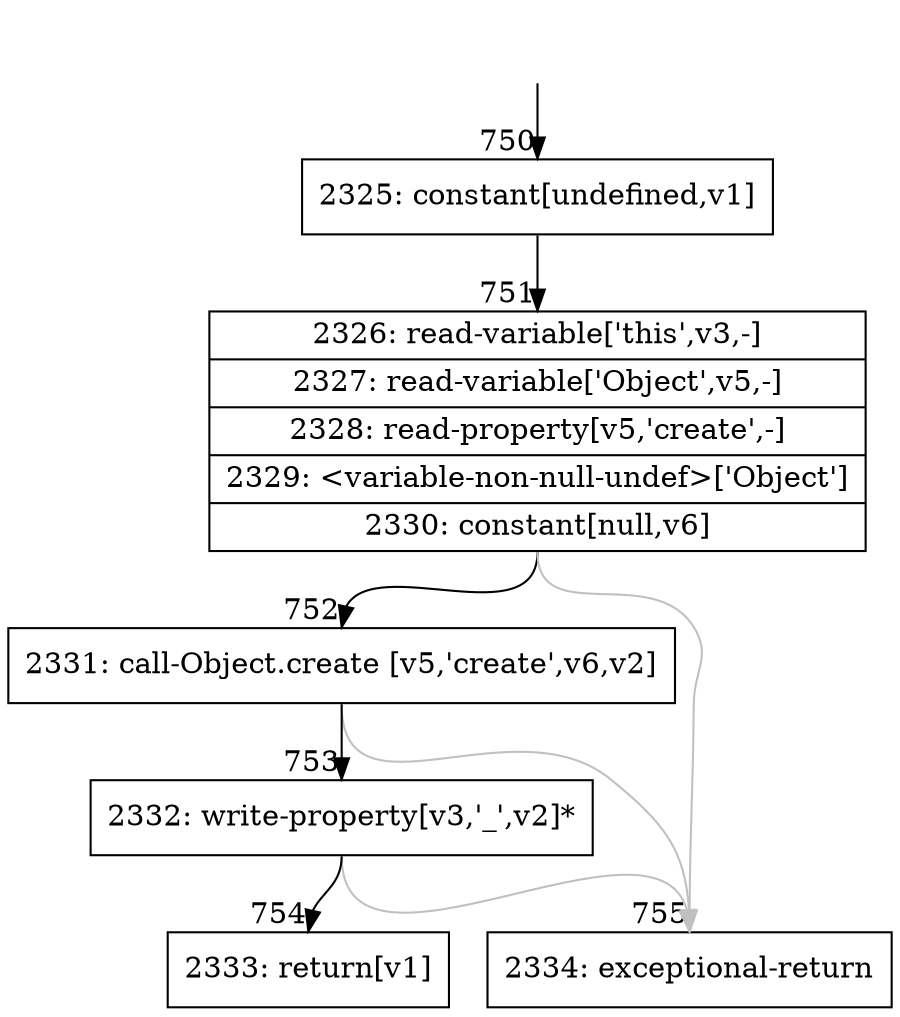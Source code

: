 digraph {
rankdir="TD"
BB_entry70[shape=none,label=""];
BB_entry70 -> BB750 [tailport=s, headport=n, headlabel="    750"]
BB750 [shape=record label="{2325: constant[undefined,v1]}" ] 
BB750 -> BB751 [tailport=s, headport=n, headlabel="      751"]
BB751 [shape=record label="{2326: read-variable['this',v3,-]|2327: read-variable['Object',v5,-]|2328: read-property[v5,'create',-]|2329: \<variable-non-null-undef\>['Object']|2330: constant[null,v6]}" ] 
BB751 -> BB752 [tailport=s, headport=n, headlabel="      752"]
BB751 -> BB755 [tailport=s, headport=n, color=gray, headlabel="      755"]
BB752 [shape=record label="{2331: call-Object.create [v5,'create',v6,v2]}" ] 
BB752 -> BB753 [tailport=s, headport=n, headlabel="      753"]
BB752 -> BB755 [tailport=s, headport=n, color=gray]
BB753 [shape=record label="{2332: write-property[v3,'_',v2]*}" ] 
BB753 -> BB754 [tailport=s, headport=n, headlabel="      754"]
BB753 -> BB755 [tailport=s, headport=n, color=gray]
BB754 [shape=record label="{2333: return[v1]}" ] 
BB755 [shape=record label="{2334: exceptional-return}" ] 
//#$~ 439
}
